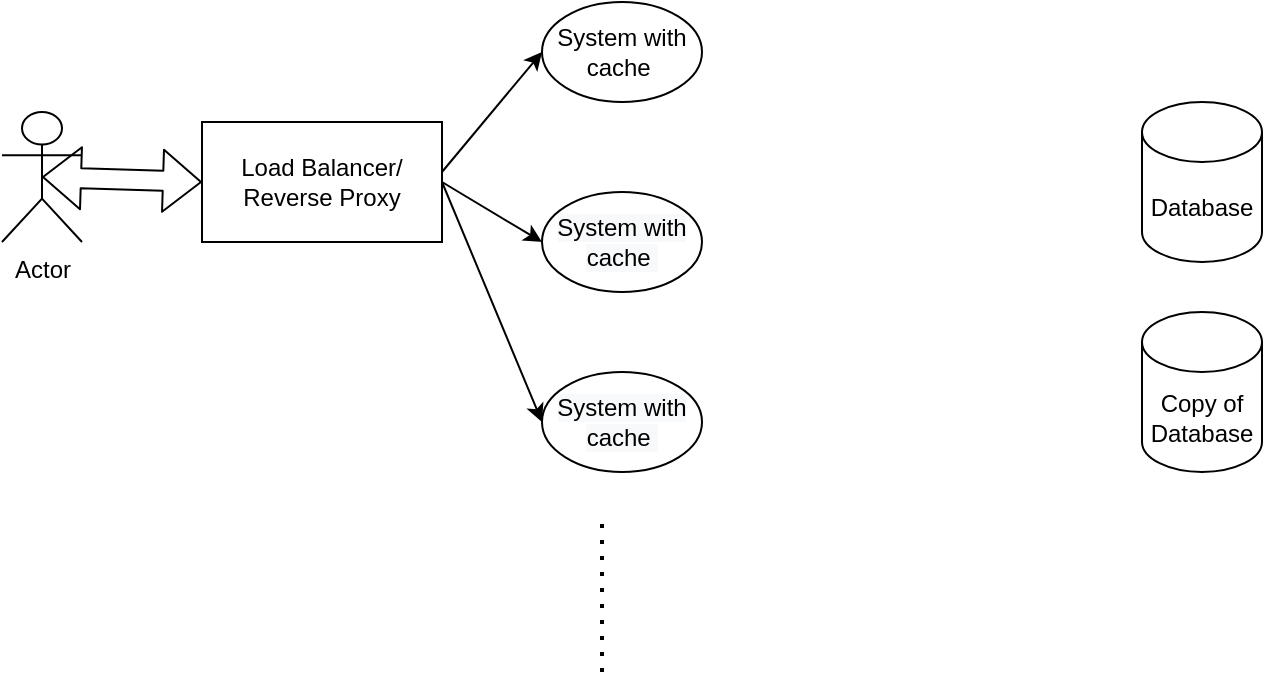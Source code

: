 <mxfile version="14.7.0" type="github">
  <diagram id="utqoFmMdFExz3wtsukLY" name="Page-1">
    <mxGraphModel dx="782" dy="469" grid="1" gridSize="10" guides="1" tooltips="1" connect="1" arrows="1" fold="1" page="1" pageScale="1" pageWidth="850" pageHeight="1100" math="0" shadow="0">
      <root>
        <mxCell id="0" />
        <mxCell id="1" parent="0" />
        <mxCell id="7iqmgR-40jVpy7MB2XHG-1" value="Actor" style="shape=umlActor;verticalLabelPosition=bottom;verticalAlign=top;html=1;outlineConnect=0;" vertex="1" parent="1">
          <mxGeometry x="20" y="100" width="40" height="65" as="geometry" />
        </mxCell>
        <mxCell id="7iqmgR-40jVpy7MB2XHG-3" value="Load Balancer/ Reverse Proxy" style="rounded=0;whiteSpace=wrap;html=1;" vertex="1" parent="1">
          <mxGeometry x="120" y="105" width="120" height="60" as="geometry" />
        </mxCell>
        <mxCell id="7iqmgR-40jVpy7MB2XHG-4" value="" style="shape=flexArrow;endArrow=classic;startArrow=classic;html=1;entryX=0;entryY=0.5;entryDx=0;entryDy=0;exitX=0.5;exitY=0.5;exitDx=0;exitDy=0;exitPerimeter=0;" edge="1" parent="1" source="7iqmgR-40jVpy7MB2XHG-1" target="7iqmgR-40jVpy7MB2XHG-3">
          <mxGeometry width="100" height="100" relative="1" as="geometry">
            <mxPoint x="70" y="134.5" as="sourcePoint" />
            <mxPoint x="170" y="134.5" as="targetPoint" />
          </mxGeometry>
        </mxCell>
        <mxCell id="7iqmgR-40jVpy7MB2XHG-7" value="Database" style="shape=cylinder3;whiteSpace=wrap;html=1;boundedLbl=1;backgroundOutline=1;size=15;" vertex="1" parent="1">
          <mxGeometry x="590" y="95" width="60" height="80" as="geometry" />
        </mxCell>
        <mxCell id="7iqmgR-40jVpy7MB2XHG-8" value="Copy of Database" style="shape=cylinder3;whiteSpace=wrap;html=1;boundedLbl=1;backgroundOutline=1;size=15;" vertex="1" parent="1">
          <mxGeometry x="590" y="200" width="60" height="80" as="geometry" />
        </mxCell>
        <mxCell id="7iqmgR-40jVpy7MB2XHG-9" value="System with cache&amp;nbsp;" style="ellipse;whiteSpace=wrap;html=1;" vertex="1" parent="1">
          <mxGeometry x="290" y="45" width="80" height="50" as="geometry" />
        </mxCell>
        <mxCell id="7iqmgR-40jVpy7MB2XHG-10" value="&lt;span style=&quot;color: rgb(0 , 0 , 0) ; font-family: &amp;#34;helvetica&amp;#34; ; font-size: 12px ; font-style: normal ; font-weight: 400 ; letter-spacing: normal ; text-align: center ; text-indent: 0px ; text-transform: none ; word-spacing: 0px ; background-color: rgb(248 , 249 , 250) ; display: inline ; float: none&quot;&gt;System with cache&amp;nbsp;&lt;/span&gt;" style="ellipse;whiteSpace=wrap;html=1;" vertex="1" parent="1">
          <mxGeometry x="290" y="140" width="80" height="50" as="geometry" />
        </mxCell>
        <mxCell id="7iqmgR-40jVpy7MB2XHG-11" value="&lt;span style=&quot;color: rgb(0 , 0 , 0) ; font-family: &amp;#34;helvetica&amp;#34; ; font-size: 12px ; font-style: normal ; font-weight: 400 ; letter-spacing: normal ; text-align: center ; text-indent: 0px ; text-transform: none ; word-spacing: 0px ; background-color: rgb(248 , 249 , 250) ; display: inline ; float: none&quot;&gt;System with cache&amp;nbsp;&lt;/span&gt;" style="ellipse;whiteSpace=wrap;html=1;" vertex="1" parent="1">
          <mxGeometry x="290" y="230" width="80" height="50" as="geometry" />
        </mxCell>
        <mxCell id="7iqmgR-40jVpy7MB2XHG-12" value="" style="endArrow=classic;html=1;exitX=1;exitY=0.5;exitDx=0;exitDy=0;entryX=0;entryY=0.5;entryDx=0;entryDy=0;" edge="1" parent="1" source="7iqmgR-40jVpy7MB2XHG-3" target="7iqmgR-40jVpy7MB2XHG-11">
          <mxGeometry width="50" height="50" relative="1" as="geometry">
            <mxPoint x="380" y="260" as="sourcePoint" />
            <mxPoint x="430" y="210" as="targetPoint" />
          </mxGeometry>
        </mxCell>
        <mxCell id="7iqmgR-40jVpy7MB2XHG-13" value="" style="endArrow=classic;html=1;exitX=1;exitY=0.5;exitDx=0;exitDy=0;entryX=0;entryY=0.5;entryDx=0;entryDy=0;" edge="1" parent="1" source="7iqmgR-40jVpy7MB2XHG-3" target="7iqmgR-40jVpy7MB2XHG-10">
          <mxGeometry width="50" height="50" relative="1" as="geometry">
            <mxPoint x="250" y="145" as="sourcePoint" />
            <mxPoint x="300" y="265" as="targetPoint" />
          </mxGeometry>
        </mxCell>
        <mxCell id="7iqmgR-40jVpy7MB2XHG-14" value="" style="endArrow=classic;html=1;entryX=0;entryY=0.5;entryDx=0;entryDy=0;" edge="1" parent="1" target="7iqmgR-40jVpy7MB2XHG-9">
          <mxGeometry width="50" height="50" relative="1" as="geometry">
            <mxPoint x="240" y="130" as="sourcePoint" />
            <mxPoint x="310" y="275" as="targetPoint" />
          </mxGeometry>
        </mxCell>
        <mxCell id="7iqmgR-40jVpy7MB2XHG-15" value="" style="endArrow=none;dashed=1;html=1;dashPattern=1 3;strokeWidth=2;" edge="1" parent="1">
          <mxGeometry width="50" height="50" relative="1" as="geometry">
            <mxPoint x="320" y="380" as="sourcePoint" />
            <mxPoint x="320" y="300" as="targetPoint" />
          </mxGeometry>
        </mxCell>
      </root>
    </mxGraphModel>
  </diagram>
</mxfile>
